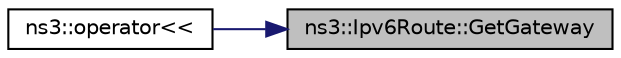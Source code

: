 digraph "ns3::Ipv6Route::GetGateway"
{
 // LATEX_PDF_SIZE
  edge [fontname="Helvetica",fontsize="10",labelfontname="Helvetica",labelfontsize="10"];
  node [fontname="Helvetica",fontsize="10",shape=record];
  rankdir="RL";
  Node1 [label="ns3::Ipv6Route::GetGateway",height=0.2,width=0.4,color="black", fillcolor="grey75", style="filled", fontcolor="black",tooltip="Get gateway address."];
  Node1 -> Node2 [dir="back",color="midnightblue",fontsize="10",style="solid",fontname="Helvetica"];
  Node2 [label="ns3::operator\<\<",height=0.2,width=0.4,color="black", fillcolor="white", style="filled",URL="$namespacens3.html#ac0e30a63769922a5a1782bc449414242",tooltip="Stream insertion operator."];
}
